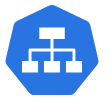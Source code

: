 <mxfile version="14.2.4" type="github">
  <diagram id="F1YiTUASKFqJAe_2pEdy" name="Page-1">
    <mxGraphModel dx="782" dy="446" grid="1" gridSize="10" guides="1" tooltips="1" connect="1" arrows="1" fold="1" page="1" pageScale="1" pageWidth="827" pageHeight="1169" math="0" shadow="0">
      <root>
        <mxCell id="0" />
        <mxCell id="1" parent="0" />
        <mxCell id="mTKEgdw4jhyns_kh8Oit-1" value="" style="html=1;dashed=0;whitespace=wrap;fillColor=#2875E2;strokeColor=#ffffff;points=[[0.005,0.63,0],[0.1,0.2,0],[0.9,0.2,0],[0.5,0,0],[0.995,0.63,0],[0.72,0.99,0],[0.5,1,0],[0.28,0.99,0]];shape=mxgraph.kubernetes.icon;prIcon=svc" vertex="1" parent="1">
          <mxGeometry x="280" y="180" width="50" height="48" as="geometry" />
        </mxCell>
      </root>
    </mxGraphModel>
  </diagram>
</mxfile>
